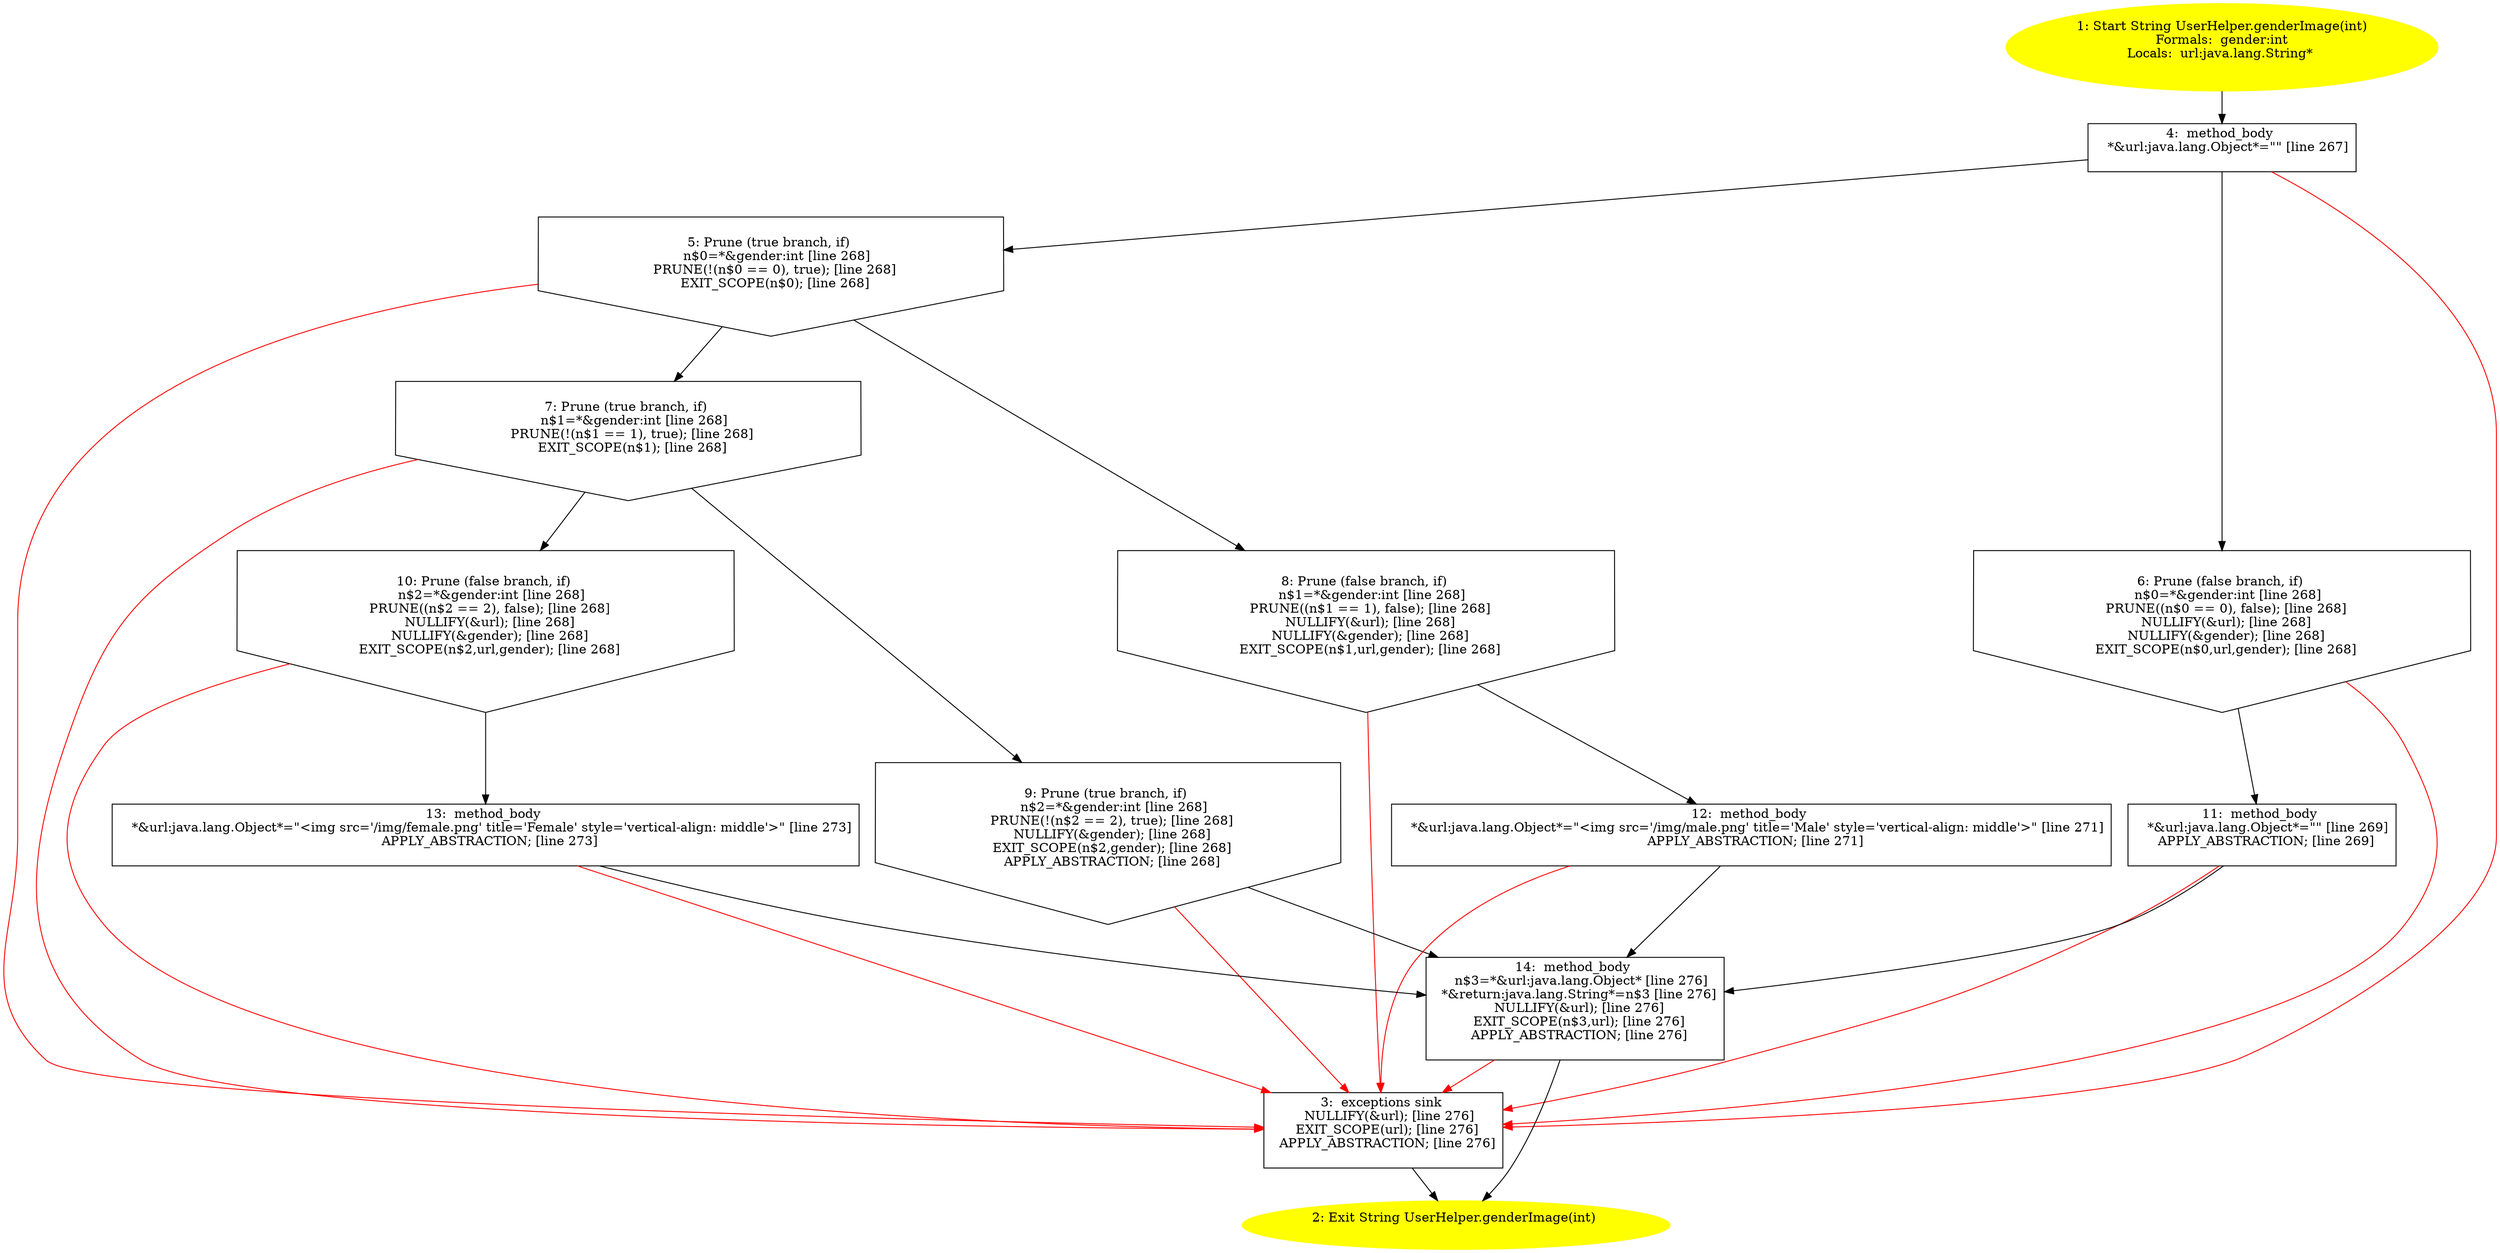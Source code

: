 /* @generated */
digraph cfg {
"com.stn.helpers.UserHelper.genderImage(int):java.lang.String.3740b10c2f690b3ed4b40ff4d623588b_1" [label="1: Start String UserHelper.genderImage(int)\nFormals:  gender:int\nLocals:  url:java.lang.String* \n  " color=yellow style=filled]
	

	 "com.stn.helpers.UserHelper.genderImage(int):java.lang.String.3740b10c2f690b3ed4b40ff4d623588b_1" -> "com.stn.helpers.UserHelper.genderImage(int):java.lang.String.3740b10c2f690b3ed4b40ff4d623588b_4" ;
"com.stn.helpers.UserHelper.genderImage(int):java.lang.String.3740b10c2f690b3ed4b40ff4d623588b_2" [label="2: Exit String UserHelper.genderImage(int) \n  " color=yellow style=filled]
	

"com.stn.helpers.UserHelper.genderImage(int):java.lang.String.3740b10c2f690b3ed4b40ff4d623588b_3" [label="3:  exceptions sink \n   NULLIFY(&url); [line 276]\n  EXIT_SCOPE(url); [line 276]\n  APPLY_ABSTRACTION; [line 276]\n " shape="box"]
	

	 "com.stn.helpers.UserHelper.genderImage(int):java.lang.String.3740b10c2f690b3ed4b40ff4d623588b_3" -> "com.stn.helpers.UserHelper.genderImage(int):java.lang.String.3740b10c2f690b3ed4b40ff4d623588b_2" ;
"com.stn.helpers.UserHelper.genderImage(int):java.lang.String.3740b10c2f690b3ed4b40ff4d623588b_4" [label="4:  method_body \n   *&url:java.lang.Object*=\"\" [line 267]\n " shape="box"]
	

	 "com.stn.helpers.UserHelper.genderImage(int):java.lang.String.3740b10c2f690b3ed4b40ff4d623588b_4" -> "com.stn.helpers.UserHelper.genderImage(int):java.lang.String.3740b10c2f690b3ed4b40ff4d623588b_5" ;
	 "com.stn.helpers.UserHelper.genderImage(int):java.lang.String.3740b10c2f690b3ed4b40ff4d623588b_4" -> "com.stn.helpers.UserHelper.genderImage(int):java.lang.String.3740b10c2f690b3ed4b40ff4d623588b_6" ;
	 "com.stn.helpers.UserHelper.genderImage(int):java.lang.String.3740b10c2f690b3ed4b40ff4d623588b_4" -> "com.stn.helpers.UserHelper.genderImage(int):java.lang.String.3740b10c2f690b3ed4b40ff4d623588b_3" [color="red" ];
"com.stn.helpers.UserHelper.genderImage(int):java.lang.String.3740b10c2f690b3ed4b40ff4d623588b_5" [label="5: Prune (true branch, if) \n   n$0=*&gender:int [line 268]\n  PRUNE(!(n$0 == 0), true); [line 268]\n  EXIT_SCOPE(n$0); [line 268]\n " shape="invhouse"]
	

	 "com.stn.helpers.UserHelper.genderImage(int):java.lang.String.3740b10c2f690b3ed4b40ff4d623588b_5" -> "com.stn.helpers.UserHelper.genderImage(int):java.lang.String.3740b10c2f690b3ed4b40ff4d623588b_7" ;
	 "com.stn.helpers.UserHelper.genderImage(int):java.lang.String.3740b10c2f690b3ed4b40ff4d623588b_5" -> "com.stn.helpers.UserHelper.genderImage(int):java.lang.String.3740b10c2f690b3ed4b40ff4d623588b_8" ;
	 "com.stn.helpers.UserHelper.genderImage(int):java.lang.String.3740b10c2f690b3ed4b40ff4d623588b_5" -> "com.stn.helpers.UserHelper.genderImage(int):java.lang.String.3740b10c2f690b3ed4b40ff4d623588b_3" [color="red" ];
"com.stn.helpers.UserHelper.genderImage(int):java.lang.String.3740b10c2f690b3ed4b40ff4d623588b_6" [label="6: Prune (false branch, if) \n   n$0=*&gender:int [line 268]\n  PRUNE((n$0 == 0), false); [line 268]\n  NULLIFY(&url); [line 268]\n  NULLIFY(&gender); [line 268]\n  EXIT_SCOPE(n$0,url,gender); [line 268]\n " shape="invhouse"]
	

	 "com.stn.helpers.UserHelper.genderImage(int):java.lang.String.3740b10c2f690b3ed4b40ff4d623588b_6" -> "com.stn.helpers.UserHelper.genderImage(int):java.lang.String.3740b10c2f690b3ed4b40ff4d623588b_11" ;
	 "com.stn.helpers.UserHelper.genderImage(int):java.lang.String.3740b10c2f690b3ed4b40ff4d623588b_6" -> "com.stn.helpers.UserHelper.genderImage(int):java.lang.String.3740b10c2f690b3ed4b40ff4d623588b_3" [color="red" ];
"com.stn.helpers.UserHelper.genderImage(int):java.lang.String.3740b10c2f690b3ed4b40ff4d623588b_7" [label="7: Prune (true branch, if) \n   n$1=*&gender:int [line 268]\n  PRUNE(!(n$1 == 1), true); [line 268]\n  EXIT_SCOPE(n$1); [line 268]\n " shape="invhouse"]
	

	 "com.stn.helpers.UserHelper.genderImage(int):java.lang.String.3740b10c2f690b3ed4b40ff4d623588b_7" -> "com.stn.helpers.UserHelper.genderImage(int):java.lang.String.3740b10c2f690b3ed4b40ff4d623588b_9" ;
	 "com.stn.helpers.UserHelper.genderImage(int):java.lang.String.3740b10c2f690b3ed4b40ff4d623588b_7" -> "com.stn.helpers.UserHelper.genderImage(int):java.lang.String.3740b10c2f690b3ed4b40ff4d623588b_10" ;
	 "com.stn.helpers.UserHelper.genderImage(int):java.lang.String.3740b10c2f690b3ed4b40ff4d623588b_7" -> "com.stn.helpers.UserHelper.genderImage(int):java.lang.String.3740b10c2f690b3ed4b40ff4d623588b_3" [color="red" ];
"com.stn.helpers.UserHelper.genderImage(int):java.lang.String.3740b10c2f690b3ed4b40ff4d623588b_8" [label="8: Prune (false branch, if) \n   n$1=*&gender:int [line 268]\n  PRUNE((n$1 == 1), false); [line 268]\n  NULLIFY(&url); [line 268]\n  NULLIFY(&gender); [line 268]\n  EXIT_SCOPE(n$1,url,gender); [line 268]\n " shape="invhouse"]
	

	 "com.stn.helpers.UserHelper.genderImage(int):java.lang.String.3740b10c2f690b3ed4b40ff4d623588b_8" -> "com.stn.helpers.UserHelper.genderImage(int):java.lang.String.3740b10c2f690b3ed4b40ff4d623588b_12" ;
	 "com.stn.helpers.UserHelper.genderImage(int):java.lang.String.3740b10c2f690b3ed4b40ff4d623588b_8" -> "com.stn.helpers.UserHelper.genderImage(int):java.lang.String.3740b10c2f690b3ed4b40ff4d623588b_3" [color="red" ];
"com.stn.helpers.UserHelper.genderImage(int):java.lang.String.3740b10c2f690b3ed4b40ff4d623588b_9" [label="9: Prune (true branch, if) \n   n$2=*&gender:int [line 268]\n  PRUNE(!(n$2 == 2), true); [line 268]\n  NULLIFY(&gender); [line 268]\n  EXIT_SCOPE(n$2,gender); [line 268]\n  APPLY_ABSTRACTION; [line 268]\n " shape="invhouse"]
	

	 "com.stn.helpers.UserHelper.genderImage(int):java.lang.String.3740b10c2f690b3ed4b40ff4d623588b_9" -> "com.stn.helpers.UserHelper.genderImage(int):java.lang.String.3740b10c2f690b3ed4b40ff4d623588b_14" ;
	 "com.stn.helpers.UserHelper.genderImage(int):java.lang.String.3740b10c2f690b3ed4b40ff4d623588b_9" -> "com.stn.helpers.UserHelper.genderImage(int):java.lang.String.3740b10c2f690b3ed4b40ff4d623588b_3" [color="red" ];
"com.stn.helpers.UserHelper.genderImage(int):java.lang.String.3740b10c2f690b3ed4b40ff4d623588b_10" [label="10: Prune (false branch, if) \n   n$2=*&gender:int [line 268]\n  PRUNE((n$2 == 2), false); [line 268]\n  NULLIFY(&url); [line 268]\n  NULLIFY(&gender); [line 268]\n  EXIT_SCOPE(n$2,url,gender); [line 268]\n " shape="invhouse"]
	

	 "com.stn.helpers.UserHelper.genderImage(int):java.lang.String.3740b10c2f690b3ed4b40ff4d623588b_10" -> "com.stn.helpers.UserHelper.genderImage(int):java.lang.String.3740b10c2f690b3ed4b40ff4d623588b_13" ;
	 "com.stn.helpers.UserHelper.genderImage(int):java.lang.String.3740b10c2f690b3ed4b40ff4d623588b_10" -> "com.stn.helpers.UserHelper.genderImage(int):java.lang.String.3740b10c2f690b3ed4b40ff4d623588b_3" [color="red" ];
"com.stn.helpers.UserHelper.genderImage(int):java.lang.String.3740b10c2f690b3ed4b40ff4d623588b_11" [label="11:  method_body \n   *&url:java.lang.Object*=\"\" [line 269]\n  APPLY_ABSTRACTION; [line 269]\n " shape="box"]
	

	 "com.stn.helpers.UserHelper.genderImage(int):java.lang.String.3740b10c2f690b3ed4b40ff4d623588b_11" -> "com.stn.helpers.UserHelper.genderImage(int):java.lang.String.3740b10c2f690b3ed4b40ff4d623588b_14" ;
	 "com.stn.helpers.UserHelper.genderImage(int):java.lang.String.3740b10c2f690b3ed4b40ff4d623588b_11" -> "com.stn.helpers.UserHelper.genderImage(int):java.lang.String.3740b10c2f690b3ed4b40ff4d623588b_3" [color="red" ];
"com.stn.helpers.UserHelper.genderImage(int):java.lang.String.3740b10c2f690b3ed4b40ff4d623588b_12" [label="12:  method_body \n   *&url:java.lang.Object*=\"<img src='/img/male.png' title='Male' style='vertical-align: middle'>\" [line 271]\n  APPLY_ABSTRACTION; [line 271]\n " shape="box"]
	

	 "com.stn.helpers.UserHelper.genderImage(int):java.lang.String.3740b10c2f690b3ed4b40ff4d623588b_12" -> "com.stn.helpers.UserHelper.genderImage(int):java.lang.String.3740b10c2f690b3ed4b40ff4d623588b_14" ;
	 "com.stn.helpers.UserHelper.genderImage(int):java.lang.String.3740b10c2f690b3ed4b40ff4d623588b_12" -> "com.stn.helpers.UserHelper.genderImage(int):java.lang.String.3740b10c2f690b3ed4b40ff4d623588b_3" [color="red" ];
"com.stn.helpers.UserHelper.genderImage(int):java.lang.String.3740b10c2f690b3ed4b40ff4d623588b_13" [label="13:  method_body \n   *&url:java.lang.Object*=\"<img src='/img/female.png' title='Female' style='vertical-align: middle'>\" [line 273]\n  APPLY_ABSTRACTION; [line 273]\n " shape="box"]
	

	 "com.stn.helpers.UserHelper.genderImage(int):java.lang.String.3740b10c2f690b3ed4b40ff4d623588b_13" -> "com.stn.helpers.UserHelper.genderImage(int):java.lang.String.3740b10c2f690b3ed4b40ff4d623588b_14" ;
	 "com.stn.helpers.UserHelper.genderImage(int):java.lang.String.3740b10c2f690b3ed4b40ff4d623588b_13" -> "com.stn.helpers.UserHelper.genderImage(int):java.lang.String.3740b10c2f690b3ed4b40ff4d623588b_3" [color="red" ];
"com.stn.helpers.UserHelper.genderImage(int):java.lang.String.3740b10c2f690b3ed4b40ff4d623588b_14" [label="14:  method_body \n   n$3=*&url:java.lang.Object* [line 276]\n  *&return:java.lang.String*=n$3 [line 276]\n  NULLIFY(&url); [line 276]\n  EXIT_SCOPE(n$3,url); [line 276]\n  APPLY_ABSTRACTION; [line 276]\n " shape="box"]
	

	 "com.stn.helpers.UserHelper.genderImage(int):java.lang.String.3740b10c2f690b3ed4b40ff4d623588b_14" -> "com.stn.helpers.UserHelper.genderImage(int):java.lang.String.3740b10c2f690b3ed4b40ff4d623588b_2" ;
	 "com.stn.helpers.UserHelper.genderImage(int):java.lang.String.3740b10c2f690b3ed4b40ff4d623588b_14" -> "com.stn.helpers.UserHelper.genderImage(int):java.lang.String.3740b10c2f690b3ed4b40ff4d623588b_3" [color="red" ];
}
